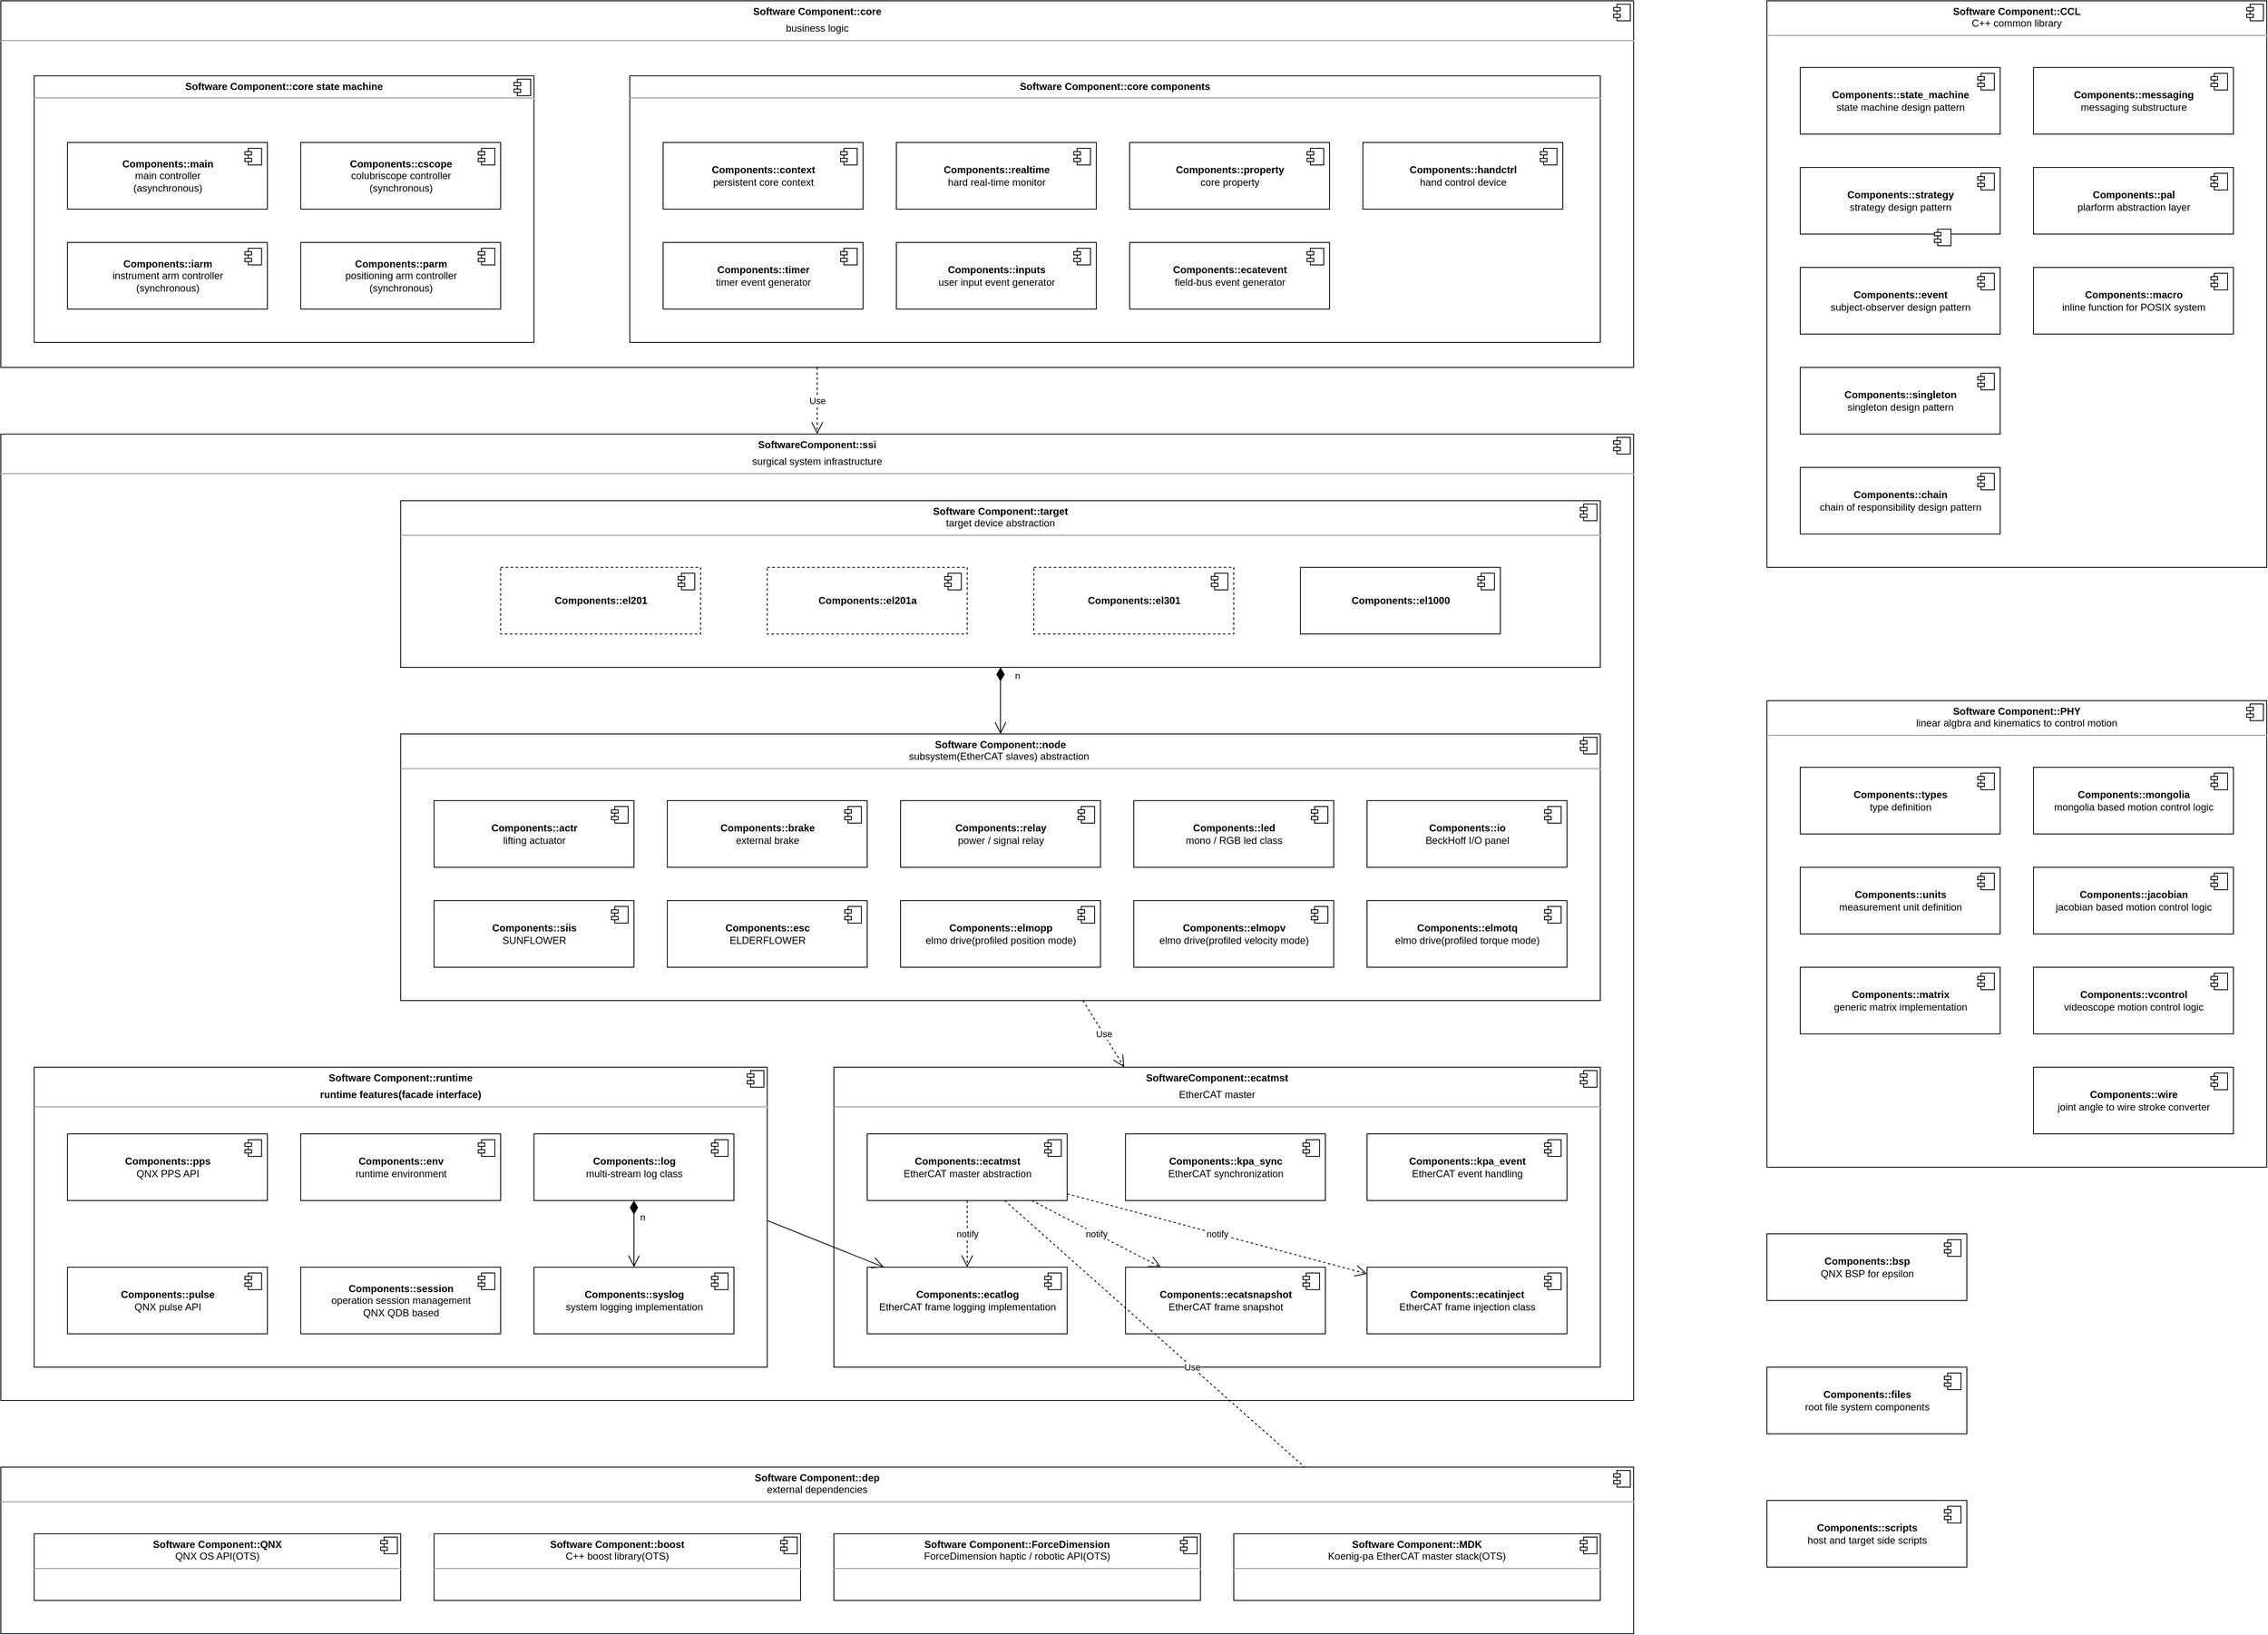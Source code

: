 <mxfile version="20.3.0" type="device"><diagram id="vCDEG5UEw0kwlBkf1GhX" name="epsilon"><mxGraphModel dx="5650" dy="1043" grid="1" gridSize="10" guides="1" tooltips="1" connect="1" arrows="1" fold="1" page="1" pageScale="1" pageWidth="850" pageHeight="1100" math="0" shadow="0"><root><mxCell id="0"/><mxCell id="1" parent="0"/><mxCell id="0L6e-j5R7GY2fkbHy6Ok-107" value="&lt;p style=&quot;margin:0px;margin-top:6px;text-align:center;&quot;&gt;&lt;b&gt;SoftwareComponent::ssi&lt;/b&gt;&lt;/p&gt;&lt;p style=&quot;margin:0px;margin-top:6px;text-align:center;&quot;&gt;surgical system infrastructure&lt;/p&gt;&lt;hr&gt;&lt;p style=&quot;margin:0px;margin-left:8px;&quot;&gt;&lt;br&gt;&lt;/p&gt;" style="align=left;overflow=fill;html=1;dropTarget=0;" vertex="1" parent="1"><mxGeometry x="40" y="1680" width="1960" height="1160" as="geometry"/></mxCell><mxCell id="0L6e-j5R7GY2fkbHy6Ok-108" value="" style="shape=component;jettyWidth=8;jettyHeight=4;" vertex="1" parent="0L6e-j5R7GY2fkbHy6Ok-107"><mxGeometry x="1" width="20" height="20" relative="1" as="geometry"><mxPoint x="-24" y="4" as="offset"/></mxGeometry></mxCell><mxCell id="0L6e-j5R7GY2fkbHy6Ok-58" value="" style="group" vertex="1" connectable="0" parent="1"><mxGeometry x="2160" y="2000" width="600" height="560" as="geometry"/></mxCell><mxCell id="0L6e-j5R7GY2fkbHy6Ok-56" value="&lt;p style=&quot;margin:0px;margin-top:6px;text-align:center;&quot;&gt;&lt;b&gt;Software Component::PHY&lt;/b&gt;&lt;br&gt;linear algbra and kinematics to control motion&lt;/p&gt;&lt;hr&gt;&lt;p style=&quot;margin:0px;margin-left:8px;&quot;&gt;&lt;br&gt;&lt;/p&gt;" style="align=left;overflow=fill;html=1;dropTarget=0;" vertex="1" parent="0L6e-j5R7GY2fkbHy6Ok-58"><mxGeometry width="600" height="560" as="geometry"/></mxCell><mxCell id="0L6e-j5R7GY2fkbHy6Ok-57" value="" style="shape=component;jettyWidth=8;jettyHeight=4;" vertex="1" parent="0L6e-j5R7GY2fkbHy6Ok-56"><mxGeometry x="1" width="20" height="20" relative="1" as="geometry"><mxPoint x="-24" y="4" as="offset"/></mxGeometry></mxCell><mxCell id="0L6e-j5R7GY2fkbHy6Ok-40" value="&lt;b&gt;Components::jacobian&lt;/b&gt;&lt;br&gt;jacobian based motion control logic" style="html=1;dropTarget=0;" vertex="1" parent="0L6e-j5R7GY2fkbHy6Ok-58"><mxGeometry x="320" y="200" width="240" height="80" as="geometry"/></mxCell><mxCell id="0L6e-j5R7GY2fkbHy6Ok-41" value="" style="shape=module;jettyWidth=8;jettyHeight=4;" vertex="1" parent="0L6e-j5R7GY2fkbHy6Ok-40"><mxGeometry x="1" width="20" height="20" relative="1" as="geometry"><mxPoint x="-27" y="7" as="offset"/></mxGeometry></mxCell><mxCell id="0L6e-j5R7GY2fkbHy6Ok-44" value="&lt;b&gt;Components::mongolia&lt;/b&gt;&lt;br&gt;mongolia based motion control logic" style="html=1;dropTarget=0;" vertex="1" parent="0L6e-j5R7GY2fkbHy6Ok-58"><mxGeometry x="320" y="80" width="240" height="80" as="geometry"/></mxCell><mxCell id="0L6e-j5R7GY2fkbHy6Ok-45" value="" style="shape=module;jettyWidth=8;jettyHeight=4;" vertex="1" parent="0L6e-j5R7GY2fkbHy6Ok-44"><mxGeometry x="1" width="20" height="20" relative="1" as="geometry"><mxPoint x="-27" y="7" as="offset"/></mxGeometry></mxCell><mxCell id="0L6e-j5R7GY2fkbHy6Ok-46" value="&lt;b&gt;Components::vcontrol&lt;/b&gt;&lt;br&gt;videoscope motion control logic" style="html=1;dropTarget=0;" vertex="1" parent="0L6e-j5R7GY2fkbHy6Ok-58"><mxGeometry x="320" y="320" width="240" height="80" as="geometry"/></mxCell><mxCell id="0L6e-j5R7GY2fkbHy6Ok-47" value="" style="shape=module;jettyWidth=8;jettyHeight=4;" vertex="1" parent="0L6e-j5R7GY2fkbHy6Ok-46"><mxGeometry x="1" width="20" height="20" relative="1" as="geometry"><mxPoint x="-27" y="7" as="offset"/></mxGeometry></mxCell><mxCell id="0L6e-j5R7GY2fkbHy6Ok-48" value="&lt;b&gt;Components::wire&lt;/b&gt;&lt;br&gt;joint angle to wire stroke converter" style="html=1;dropTarget=0;" vertex="1" parent="0L6e-j5R7GY2fkbHy6Ok-58"><mxGeometry x="320" y="440" width="240" height="80" as="geometry"/></mxCell><mxCell id="0L6e-j5R7GY2fkbHy6Ok-49" value="" style="shape=module;jettyWidth=8;jettyHeight=4;" vertex="1" parent="0L6e-j5R7GY2fkbHy6Ok-48"><mxGeometry x="1" width="20" height="20" relative="1" as="geometry"><mxPoint x="-27" y="7" as="offset"/></mxGeometry></mxCell><mxCell id="0L6e-j5R7GY2fkbHy6Ok-50" value="&lt;b&gt;Components::units&lt;/b&gt;&lt;br&gt;measurement unit definition" style="html=1;dropTarget=0;" vertex="1" parent="0L6e-j5R7GY2fkbHy6Ok-58"><mxGeometry x="40" y="200" width="240" height="80" as="geometry"/></mxCell><mxCell id="0L6e-j5R7GY2fkbHy6Ok-51" value="" style="shape=module;jettyWidth=8;jettyHeight=4;" vertex="1" parent="0L6e-j5R7GY2fkbHy6Ok-50"><mxGeometry x="1" width="20" height="20" relative="1" as="geometry"><mxPoint x="-27" y="7" as="offset"/></mxGeometry></mxCell><mxCell id="0L6e-j5R7GY2fkbHy6Ok-52" value="&lt;b&gt;Components::matrix&lt;/b&gt;&lt;br&gt;generic matrix implementation" style="html=1;dropTarget=0;" vertex="1" parent="0L6e-j5R7GY2fkbHy6Ok-58"><mxGeometry x="40" y="320" width="240" height="80" as="geometry"/></mxCell><mxCell id="0L6e-j5R7GY2fkbHy6Ok-53" value="" style="shape=module;jettyWidth=8;jettyHeight=4;" vertex="1" parent="0L6e-j5R7GY2fkbHy6Ok-52"><mxGeometry x="1" width="20" height="20" relative="1" as="geometry"><mxPoint x="-27" y="7" as="offset"/></mxGeometry></mxCell><mxCell id="0L6e-j5R7GY2fkbHy6Ok-54" value="&lt;b&gt;Components::types&lt;/b&gt;&lt;br&gt;type definition" style="html=1;dropTarget=0;" vertex="1" parent="0L6e-j5R7GY2fkbHy6Ok-58"><mxGeometry x="40" y="80" width="240" height="80" as="geometry"/></mxCell><mxCell id="0L6e-j5R7GY2fkbHy6Ok-55" value="" style="shape=module;jettyWidth=8;jettyHeight=4;" vertex="1" parent="0L6e-j5R7GY2fkbHy6Ok-54"><mxGeometry x="1" width="20" height="20" relative="1" as="geometry"><mxPoint x="-27" y="7" as="offset"/></mxGeometry></mxCell><mxCell id="0L6e-j5R7GY2fkbHy6Ok-77" value="" style="group" vertex="1" connectable="0" parent="1"><mxGeometry x="2160" y="1160" width="600" height="680" as="geometry"/></mxCell><mxCell id="0L6e-j5R7GY2fkbHy6Ok-61" value="&lt;p style=&quot;margin:0px;margin-top:6px;text-align:center;&quot;&gt;&lt;b&gt;Software Component::CCL&lt;/b&gt;&lt;br&gt;C++ common library&lt;/p&gt;&lt;hr&gt;&lt;p style=&quot;margin:0px;margin-left:8px;&quot;&gt;&lt;br&gt;&lt;/p&gt;" style="align=left;overflow=fill;html=1;dropTarget=0;" vertex="1" parent="0L6e-j5R7GY2fkbHy6Ok-77"><mxGeometry width="600" height="680" as="geometry"/></mxCell><mxCell id="0L6e-j5R7GY2fkbHy6Ok-62" value="" style="shape=component;jettyWidth=8;jettyHeight=4;" vertex="1" parent="0L6e-j5R7GY2fkbHy6Ok-61"><mxGeometry x="1" width="20" height="20" relative="1" as="geometry"><mxPoint x="-24" y="4" as="offset"/></mxGeometry></mxCell><mxCell id="0L6e-j5R7GY2fkbHy6Ok-59" value="&lt;b&gt;Components::state_machine&lt;/b&gt;&lt;br&gt;state machine design pattern" style="html=1;dropTarget=0;" vertex="1" parent="0L6e-j5R7GY2fkbHy6Ok-77"><mxGeometry x="40" y="80" width="240" height="80" as="geometry"/></mxCell><mxCell id="0L6e-j5R7GY2fkbHy6Ok-60" value="" style="shape=module;jettyWidth=8;jettyHeight=4;" vertex="1" parent="0L6e-j5R7GY2fkbHy6Ok-59"><mxGeometry x="1" width="20" height="20" relative="1" as="geometry"><mxPoint x="-27" y="7" as="offset"/></mxGeometry></mxCell><mxCell id="0L6e-j5R7GY2fkbHy6Ok-63" value="&lt;b&gt;Components::strategy&lt;/b&gt;&lt;br&gt;strategy design pattern" style="html=1;dropTarget=0;" vertex="1" parent="0L6e-j5R7GY2fkbHy6Ok-77"><mxGeometry x="40" y="200" width="240" height="80" as="geometry"/></mxCell><mxCell id="0L6e-j5R7GY2fkbHy6Ok-64" value="" style="shape=module;jettyWidth=8;jettyHeight=4;" vertex="1" parent="0L6e-j5R7GY2fkbHy6Ok-63"><mxGeometry x="1" width="20" height="20" relative="1" as="geometry"><mxPoint x="-27" y="7" as="offset"/></mxGeometry></mxCell><mxCell id="0L6e-j5R7GY2fkbHy6Ok-65" value="&lt;b&gt;Components::event&lt;/b&gt;&lt;br&gt;subject-observer design pattern" style="html=1;dropTarget=0;" vertex="1" parent="0L6e-j5R7GY2fkbHy6Ok-77"><mxGeometry x="40" y="320" width="240" height="80" as="geometry"/></mxCell><mxCell id="0L6e-j5R7GY2fkbHy6Ok-66" value="" style="shape=module;jettyWidth=8;jettyHeight=4;" vertex="1" parent="0L6e-j5R7GY2fkbHy6Ok-65"><mxGeometry x="1" width="20" height="20" relative="1" as="geometry"><mxPoint x="-27" y="7" as="offset"/></mxGeometry></mxCell><mxCell id="0L6e-j5R7GY2fkbHy6Ok-67" value="&lt;b&gt;Components::singleton&lt;/b&gt;&lt;br&gt;singleton design pattern" style="html=1;dropTarget=0;" vertex="1" parent="0L6e-j5R7GY2fkbHy6Ok-77"><mxGeometry x="40" y="440" width="240" height="80" as="geometry"/></mxCell><mxCell id="0L6e-j5R7GY2fkbHy6Ok-68" value="" style="shape=module;jettyWidth=8;jettyHeight=4;" vertex="1" parent="0L6e-j5R7GY2fkbHy6Ok-67"><mxGeometry x="1" width="20" height="20" relative="1" as="geometry"><mxPoint x="-27" y="7" as="offset"/></mxGeometry></mxCell><mxCell id="0L6e-j5R7GY2fkbHy6Ok-69" value="&lt;b&gt;Components::chain&lt;/b&gt;&lt;br&gt;chain of responsibility design pattern" style="html=1;dropTarget=0;" vertex="1" parent="0L6e-j5R7GY2fkbHy6Ok-77"><mxGeometry x="40" y="560" width="240" height="80" as="geometry"/></mxCell><mxCell id="0L6e-j5R7GY2fkbHy6Ok-70" value="" style="shape=module;jettyWidth=8;jettyHeight=4;" vertex="1" parent="0L6e-j5R7GY2fkbHy6Ok-69"><mxGeometry x="1" width="20" height="20" relative="1" as="geometry"><mxPoint x="-27" y="7" as="offset"/></mxGeometry></mxCell><mxCell id="0L6e-j5R7GY2fkbHy6Ok-71" value="&lt;b&gt;Components::messaging&lt;/b&gt;&lt;br&gt;messaging substructure" style="html=1;dropTarget=0;" vertex="1" parent="0L6e-j5R7GY2fkbHy6Ok-77"><mxGeometry x="320" y="80" width="240" height="80" as="geometry"/></mxCell><mxCell id="0L6e-j5R7GY2fkbHy6Ok-72" value="" style="shape=module;jettyWidth=8;jettyHeight=4;" vertex="1" parent="0L6e-j5R7GY2fkbHy6Ok-71"><mxGeometry x="1" width="20" height="20" relative="1" as="geometry"><mxPoint x="-27" y="7" as="offset"/></mxGeometry></mxCell><mxCell id="0L6e-j5R7GY2fkbHy6Ok-73" value="&lt;b&gt;Components::pal&lt;/b&gt;&lt;br&gt;plarform abstraction layer" style="html=1;dropTarget=0;" vertex="1" parent="0L6e-j5R7GY2fkbHy6Ok-77"><mxGeometry x="320" y="200" width="240" height="80" as="geometry"/></mxCell><mxCell id="0L6e-j5R7GY2fkbHy6Ok-74" value="" style="shape=module;jettyWidth=8;jettyHeight=4;" vertex="1" parent="0L6e-j5R7GY2fkbHy6Ok-73"><mxGeometry x="1" width="20" height="20" relative="1" as="geometry"><mxPoint x="-27" y="7" as="offset"/></mxGeometry></mxCell><mxCell id="0L6e-j5R7GY2fkbHy6Ok-75" value="&lt;b&gt;Components::macro&lt;/b&gt;&lt;br&gt;inline function for POSIX system" style="html=1;dropTarget=0;" vertex="1" parent="0L6e-j5R7GY2fkbHy6Ok-77"><mxGeometry x="320" y="320" width="240" height="80" as="geometry"/></mxCell><mxCell id="0L6e-j5R7GY2fkbHy6Ok-76" value="" style="shape=module;jettyWidth=8;jettyHeight=4;" vertex="1" parent="0L6e-j5R7GY2fkbHy6Ok-75"><mxGeometry x="1" width="20" height="20" relative="1" as="geometry"><mxPoint x="-27" y="7" as="offset"/></mxGeometry></mxCell><mxCell id="0L6e-j5R7GY2fkbHy6Ok-150" value="" style="group" vertex="1" connectable="0" parent="1"><mxGeometry x="520" y="2040" width="1440" height="320" as="geometry"/></mxCell><mxCell id="0L6e-j5R7GY2fkbHy6Ok-127" value="&lt;p style=&quot;margin:0px;margin-top:6px;text-align:center;&quot;&gt;&lt;b&gt;Software Component::node&lt;/b&gt;&lt;br&gt;subsystem(EtherCAT slaves) abstraction&lt;b&gt;&amp;nbsp;&lt;/b&gt;&lt;/p&gt;&lt;hr&gt;&lt;p style=&quot;margin:0px;margin-left:8px;&quot;&gt;&lt;br&gt;&lt;/p&gt;" style="align=left;overflow=fill;html=1;dropTarget=0;" vertex="1" parent="0L6e-j5R7GY2fkbHy6Ok-150"><mxGeometry width="1440" height="320" as="geometry"/></mxCell><mxCell id="0L6e-j5R7GY2fkbHy6Ok-128" value="" style="shape=component;jettyWidth=8;jettyHeight=4;" vertex="1" parent="0L6e-j5R7GY2fkbHy6Ok-127"><mxGeometry x="1" width="20" height="20" relative="1" as="geometry"><mxPoint x="-24" y="4" as="offset"/></mxGeometry></mxCell><mxCell id="0L6e-j5R7GY2fkbHy6Ok-130" value="&lt;b&gt;Components::actr&lt;/b&gt;&lt;br&gt;lifting actuator" style="html=1;dropTarget=0;" vertex="1" parent="0L6e-j5R7GY2fkbHy6Ok-150"><mxGeometry x="40" y="80" width="240" height="80" as="geometry"/></mxCell><mxCell id="0L6e-j5R7GY2fkbHy6Ok-131" value="" style="shape=module;jettyWidth=8;jettyHeight=4;" vertex="1" parent="0L6e-j5R7GY2fkbHy6Ok-130"><mxGeometry x="1" width="20" height="20" relative="1" as="geometry"><mxPoint x="-27" y="7" as="offset"/></mxGeometry></mxCell><mxCell id="0L6e-j5R7GY2fkbHy6Ok-132" value="&lt;b&gt;Components::brake&lt;/b&gt;&lt;br&gt;external brake" style="html=1;dropTarget=0;" vertex="1" parent="0L6e-j5R7GY2fkbHy6Ok-150"><mxGeometry x="320" y="80" width="240" height="80" as="geometry"/></mxCell><mxCell id="0L6e-j5R7GY2fkbHy6Ok-133" value="" style="shape=module;jettyWidth=8;jettyHeight=4;" vertex="1" parent="0L6e-j5R7GY2fkbHy6Ok-132"><mxGeometry x="1" width="20" height="20" relative="1" as="geometry"><mxPoint x="-27" y="7" as="offset"/></mxGeometry></mxCell><mxCell id="0L6e-j5R7GY2fkbHy6Ok-134" value="&lt;b&gt;Components::elmopp&lt;/b&gt;&lt;br&gt;elmo drive(profiled position mode)" style="html=1;dropTarget=0;" vertex="1" parent="0L6e-j5R7GY2fkbHy6Ok-150"><mxGeometry x="600" y="200" width="240" height="80" as="geometry"/></mxCell><mxCell id="0L6e-j5R7GY2fkbHy6Ok-135" value="" style="shape=module;jettyWidth=8;jettyHeight=4;" vertex="1" parent="0L6e-j5R7GY2fkbHy6Ok-134"><mxGeometry x="1" width="20" height="20" relative="1" as="geometry"><mxPoint x="-27" y="7" as="offset"/></mxGeometry></mxCell><mxCell id="0L6e-j5R7GY2fkbHy6Ok-136" value="&lt;b&gt;Components::elmopv&lt;/b&gt;&lt;br&gt;elmo drive(profiled velocity mode)" style="html=1;dropTarget=0;" vertex="1" parent="0L6e-j5R7GY2fkbHy6Ok-150"><mxGeometry x="880" y="200" width="240" height="80" as="geometry"/></mxCell><mxCell id="0L6e-j5R7GY2fkbHy6Ok-137" value="" style="shape=module;jettyWidth=8;jettyHeight=4;" vertex="1" parent="0L6e-j5R7GY2fkbHy6Ok-136"><mxGeometry x="1" width="20" height="20" relative="1" as="geometry"><mxPoint x="-27" y="7" as="offset"/></mxGeometry></mxCell><mxCell id="0L6e-j5R7GY2fkbHy6Ok-138" value="&lt;b&gt;Components::elmotq&lt;/b&gt;&lt;br&gt;elmo drive(profiled torque mode)" style="html=1;dropTarget=0;" vertex="1" parent="0L6e-j5R7GY2fkbHy6Ok-150"><mxGeometry x="1160" y="200" width="240" height="80" as="geometry"/></mxCell><mxCell id="0L6e-j5R7GY2fkbHy6Ok-139" value="" style="shape=module;jettyWidth=8;jettyHeight=4;" vertex="1" parent="0L6e-j5R7GY2fkbHy6Ok-138"><mxGeometry x="1" width="20" height="20" relative="1" as="geometry"><mxPoint x="-27" y="7" as="offset"/></mxGeometry></mxCell><mxCell id="0L6e-j5R7GY2fkbHy6Ok-140" value="&lt;b&gt;Components::esc&lt;/b&gt;&lt;br&gt;ELDERFLOWER" style="html=1;dropTarget=0;" vertex="1" parent="0L6e-j5R7GY2fkbHy6Ok-150"><mxGeometry x="320" y="200" width="240" height="80" as="geometry"/></mxCell><mxCell id="0L6e-j5R7GY2fkbHy6Ok-141" value="" style="shape=module;jettyWidth=8;jettyHeight=4;" vertex="1" parent="0L6e-j5R7GY2fkbHy6Ok-140"><mxGeometry x="1" width="20" height="20" relative="1" as="geometry"><mxPoint x="-27" y="7" as="offset"/></mxGeometry></mxCell><mxCell id="0L6e-j5R7GY2fkbHy6Ok-142" value="&lt;b&gt;Components::siis&lt;/b&gt;&lt;br&gt;SUNFLOWER" style="html=1;dropTarget=0;" vertex="1" parent="0L6e-j5R7GY2fkbHy6Ok-150"><mxGeometry x="40" y="200" width="240" height="80" as="geometry"/></mxCell><mxCell id="0L6e-j5R7GY2fkbHy6Ok-143" value="" style="shape=module;jettyWidth=8;jettyHeight=4;" vertex="1" parent="0L6e-j5R7GY2fkbHy6Ok-142"><mxGeometry x="1" width="20" height="20" relative="1" as="geometry"><mxPoint x="-27" y="7" as="offset"/></mxGeometry></mxCell><mxCell id="0L6e-j5R7GY2fkbHy6Ok-144" value="&lt;b&gt;Components::io&lt;/b&gt;&lt;br&gt;BeckHoff I/O panel" style="html=1;dropTarget=0;" vertex="1" parent="0L6e-j5R7GY2fkbHy6Ok-150"><mxGeometry x="1160" y="80" width="240" height="80" as="geometry"/></mxCell><mxCell id="0L6e-j5R7GY2fkbHy6Ok-145" value="" style="shape=module;jettyWidth=8;jettyHeight=4;" vertex="1" parent="0L6e-j5R7GY2fkbHy6Ok-144"><mxGeometry x="1" width="20" height="20" relative="1" as="geometry"><mxPoint x="-27" y="7" as="offset"/></mxGeometry></mxCell><mxCell id="0L6e-j5R7GY2fkbHy6Ok-146" value="&lt;b&gt;Components::relay&lt;/b&gt;&lt;br&gt;power / signal relay" style="html=1;dropTarget=0;" vertex="1" parent="0L6e-j5R7GY2fkbHy6Ok-150"><mxGeometry x="600" y="80" width="240" height="80" as="geometry"/></mxCell><mxCell id="0L6e-j5R7GY2fkbHy6Ok-147" value="" style="shape=module;jettyWidth=8;jettyHeight=4;" vertex="1" parent="0L6e-j5R7GY2fkbHy6Ok-146"><mxGeometry x="1" width="20" height="20" relative="1" as="geometry"><mxPoint x="-27" y="7" as="offset"/></mxGeometry></mxCell><mxCell id="0L6e-j5R7GY2fkbHy6Ok-148" value="&lt;b&gt;Components::led&lt;/b&gt;&lt;br&gt;mono / RGB led class" style="html=1;dropTarget=0;" vertex="1" parent="0L6e-j5R7GY2fkbHy6Ok-150"><mxGeometry x="880" y="80" width="240" height="80" as="geometry"/></mxCell><mxCell id="0L6e-j5R7GY2fkbHy6Ok-149" value="" style="shape=module;jettyWidth=8;jettyHeight=4;" vertex="1" parent="0L6e-j5R7GY2fkbHy6Ok-148"><mxGeometry x="1" width="20" height="20" relative="1" as="geometry"><mxPoint x="-27" y="7" as="offset"/></mxGeometry></mxCell><mxCell id="0L6e-j5R7GY2fkbHy6Ok-183" value="" style="group" vertex="1" connectable="0" parent="1"><mxGeometry x="1040" y="2440" width="920" height="360" as="geometry"/></mxCell><mxCell id="0L6e-j5R7GY2fkbHy6Ok-164" value="&lt;p style=&quot;margin:0px;margin-top:6px;text-align:center;&quot;&gt;&lt;b&gt;SoftwareComponent::ecatmst&lt;/b&gt;&lt;/p&gt;&lt;p style=&quot;margin:0px;margin-top:6px;text-align:center;&quot;&gt;EtherCAT master&lt;/p&gt;&lt;hr&gt;&lt;p style=&quot;margin:0px;margin-left:8px;&quot;&gt;&lt;br&gt;&lt;/p&gt;" style="align=left;overflow=fill;html=1;dropTarget=0;" vertex="1" parent="0L6e-j5R7GY2fkbHy6Ok-183"><mxGeometry width="920" height="360" as="geometry"/></mxCell><mxCell id="0L6e-j5R7GY2fkbHy6Ok-165" value="" style="shape=component;jettyWidth=8;jettyHeight=4;" vertex="1" parent="0L6e-j5R7GY2fkbHy6Ok-164"><mxGeometry x="1" width="20" height="20" relative="1" as="geometry"><mxPoint x="-24" y="4" as="offset"/></mxGeometry></mxCell><mxCell id="0L6e-j5R7GY2fkbHy6Ok-166" value="&lt;b&gt;Components::ecatmst&lt;/b&gt;&lt;br&gt;EtherCAT master abstraction" style="html=1;dropTarget=0;" vertex="1" parent="0L6e-j5R7GY2fkbHy6Ok-183"><mxGeometry x="40" y="80" width="240" height="80" as="geometry"/></mxCell><mxCell id="0L6e-j5R7GY2fkbHy6Ok-167" value="" style="shape=module;jettyWidth=8;jettyHeight=4;" vertex="1" parent="0L6e-j5R7GY2fkbHy6Ok-166"><mxGeometry x="1" width="20" height="20" relative="1" as="geometry"><mxPoint x="-27" y="7" as="offset"/></mxGeometry></mxCell><mxCell id="0L6e-j5R7GY2fkbHy6Ok-168" value="&lt;b&gt;Components::ecatlog&lt;/b&gt;&lt;br&gt;EtherCAT frame logging implementation" style="html=1;dropTarget=0;" vertex="1" parent="0L6e-j5R7GY2fkbHy6Ok-183"><mxGeometry x="40" y="240" width="240" height="80" as="geometry"/></mxCell><mxCell id="0L6e-j5R7GY2fkbHy6Ok-169" value="" style="shape=module;jettyWidth=8;jettyHeight=4;" vertex="1" parent="0L6e-j5R7GY2fkbHy6Ok-168"><mxGeometry x="1" width="20" height="20" relative="1" as="geometry"><mxPoint x="-27" y="7" as="offset"/></mxGeometry></mxCell><mxCell id="0L6e-j5R7GY2fkbHy6Ok-170" value="&lt;b&gt;Components::ecatinject&lt;/b&gt;&lt;br&gt;EtherCAT frame injection class" style="html=1;dropTarget=0;" vertex="1" parent="0L6e-j5R7GY2fkbHy6Ok-183"><mxGeometry x="640" y="240" width="240" height="80" as="geometry"/></mxCell><mxCell id="0L6e-j5R7GY2fkbHy6Ok-171" value="" style="shape=module;jettyWidth=8;jettyHeight=4;" vertex="1" parent="0L6e-j5R7GY2fkbHy6Ok-170"><mxGeometry x="1" width="20" height="20" relative="1" as="geometry"><mxPoint x="-27" y="7" as="offset"/></mxGeometry></mxCell><mxCell id="0L6e-j5R7GY2fkbHy6Ok-174" value="&lt;b&gt;Components::ecatsnapshot&lt;/b&gt;&lt;br&gt;EtherCAT frame snapshot" style="html=1;dropTarget=0;" vertex="1" parent="0L6e-j5R7GY2fkbHy6Ok-183"><mxGeometry x="350" y="240" width="240" height="80" as="geometry"/></mxCell><mxCell id="0L6e-j5R7GY2fkbHy6Ok-175" value="" style="shape=module;jettyWidth=8;jettyHeight=4;" vertex="1" parent="0L6e-j5R7GY2fkbHy6Ok-174"><mxGeometry x="1" width="20" height="20" relative="1" as="geometry"><mxPoint x="-27" y="7" as="offset"/></mxGeometry></mxCell><mxCell id="0L6e-j5R7GY2fkbHy6Ok-176" value="&lt;b&gt;Components::kpa_sync&lt;/b&gt;&lt;br&gt;EtherCAT synchronization" style="html=1;dropTarget=0;" vertex="1" parent="0L6e-j5R7GY2fkbHy6Ok-183"><mxGeometry x="350" y="80" width="240" height="80" as="geometry"/></mxCell><mxCell id="0L6e-j5R7GY2fkbHy6Ok-177" value="" style="shape=module;jettyWidth=8;jettyHeight=4;" vertex="1" parent="0L6e-j5R7GY2fkbHy6Ok-176"><mxGeometry x="1" width="20" height="20" relative="1" as="geometry"><mxPoint x="-27" y="7" as="offset"/></mxGeometry></mxCell><mxCell id="0L6e-j5R7GY2fkbHy6Ok-178" value="&lt;b&gt;Components::kpa_event&lt;/b&gt;&lt;br&gt;EtherCAT event handling" style="html=1;dropTarget=0;" vertex="1" parent="0L6e-j5R7GY2fkbHy6Ok-183"><mxGeometry x="640" y="80" width="240" height="80" as="geometry"/></mxCell><mxCell id="0L6e-j5R7GY2fkbHy6Ok-179" value="" style="shape=module;jettyWidth=8;jettyHeight=4;" vertex="1" parent="0L6e-j5R7GY2fkbHy6Ok-178"><mxGeometry x="1" width="20" height="20" relative="1" as="geometry"><mxPoint x="-27" y="7" as="offset"/></mxGeometry></mxCell><mxCell id="0L6e-j5R7GY2fkbHy6Ok-180" value="notify" style="endArrow=open;endSize=12;dashed=1;html=1;rounded=0;" edge="1" parent="0L6e-j5R7GY2fkbHy6Ok-183" source="0L6e-j5R7GY2fkbHy6Ok-166" target="0L6e-j5R7GY2fkbHy6Ok-174"><mxGeometry width="160" relative="1" as="geometry"><mxPoint x="50" y="630" as="sourcePoint"/><mxPoint x="210" y="630" as="targetPoint"/></mxGeometry></mxCell><mxCell id="0L6e-j5R7GY2fkbHy6Ok-181" value="notify" style="endArrow=open;endSize=12;dashed=1;html=1;rounded=0;" edge="1" parent="0L6e-j5R7GY2fkbHy6Ok-183" source="0L6e-j5R7GY2fkbHy6Ok-166" target="0L6e-j5R7GY2fkbHy6Ok-168"><mxGeometry width="160" relative="1" as="geometry"><mxPoint x="60.0" y="640" as="sourcePoint"/><mxPoint x="220" y="640" as="targetPoint"/></mxGeometry></mxCell><mxCell id="0L6e-j5R7GY2fkbHy6Ok-182" value="notify" style="endArrow=open;endSize=12;dashed=1;html=1;rounded=0;" edge="1" parent="0L6e-j5R7GY2fkbHy6Ok-183" source="0L6e-j5R7GY2fkbHy6Ok-166" target="0L6e-j5R7GY2fkbHy6Ok-170"><mxGeometry width="160" relative="1" as="geometry"><mxPoint x="60.0" y="640" as="sourcePoint"/><mxPoint x="220" y="640" as="targetPoint"/></mxGeometry></mxCell><mxCell id="0L6e-j5R7GY2fkbHy6Ok-184" value="n" style="endArrow=open;html=1;endSize=12;startArrow=diamondThin;startSize=14;startFill=1;rounded=0;" edge="1" parent="1" source="0L6e-j5R7GY2fkbHy6Ok-115" target="0L6e-j5R7GY2fkbHy6Ok-168"><mxGeometry x="-0.781" y="15" relative="1" as="geometry"><mxPoint x="790" y="2710" as="sourcePoint"/><mxPoint x="950" y="2710" as="targetPoint"/><mxPoint as="offset"/></mxGeometry></mxCell><mxCell id="0L6e-j5R7GY2fkbHy6Ok-187" value="" style="group" vertex="1" connectable="0" parent="1"><mxGeometry x="520" y="1760" width="1440" height="200" as="geometry"/></mxCell><mxCell id="0L6e-j5R7GY2fkbHy6Ok-151" value="&lt;p style=&quot;margin:0px;margin-top:6px;text-align:center;&quot;&gt;&lt;b&gt;Software Component::target&lt;/b&gt;&lt;br&gt;target device abstraction&lt;/p&gt;&lt;hr&gt;&lt;p style=&quot;margin:0px;margin-left:8px;&quot;&gt;&lt;br&gt;&lt;/p&gt;" style="align=left;overflow=fill;html=1;dropTarget=0;" vertex="1" parent="0L6e-j5R7GY2fkbHy6Ok-187"><mxGeometry width="1440" height="200" as="geometry"/></mxCell><mxCell id="0L6e-j5R7GY2fkbHy6Ok-152" value="" style="shape=component;jettyWidth=8;jettyHeight=4;" vertex="1" parent="0L6e-j5R7GY2fkbHy6Ok-151"><mxGeometry x="1" width="20" height="20" relative="1" as="geometry"><mxPoint x="-24" y="4" as="offset"/></mxGeometry></mxCell><mxCell id="0L6e-j5R7GY2fkbHy6Ok-153" value="&lt;b&gt;Components::el201&lt;/b&gt;" style="html=1;dropTarget=0;dashed=1" vertex="1" parent="0L6e-j5R7GY2fkbHy6Ok-187"><mxGeometry x="120" y="80" width="240" height="80" as="geometry"/></mxCell><mxCell id="0L6e-j5R7GY2fkbHy6Ok-154" value="" style="shape=module;jettyWidth=8;jettyHeight=4;" vertex="1" parent="0L6e-j5R7GY2fkbHy6Ok-153"><mxGeometry x="1" width="20" height="20" relative="1" as="geometry"><mxPoint x="-27" y="7" as="offset"/></mxGeometry></mxCell><mxCell id="0L6e-j5R7GY2fkbHy6Ok-155" value="&lt;b&gt;Components::el201a&lt;/b&gt;" style="html=1;dropTarget=0;dashed=1" vertex="1" parent="0L6e-j5R7GY2fkbHy6Ok-187"><mxGeometry x="440" y="80" width="240" height="80" as="geometry"/></mxCell><mxCell id="0L6e-j5R7GY2fkbHy6Ok-156" value="" style="shape=module;jettyWidth=8;jettyHeight=4;" vertex="1" parent="0L6e-j5R7GY2fkbHy6Ok-155"><mxGeometry x="1" width="20" height="20" relative="1" as="geometry"><mxPoint x="-27" y="7" as="offset"/></mxGeometry></mxCell><mxCell id="0L6e-j5R7GY2fkbHy6Ok-157" value="&lt;b&gt;Components::el301&lt;/b&gt;" style="html=1;dropTarget=0;dashed=1" vertex="1" parent="0L6e-j5R7GY2fkbHy6Ok-187"><mxGeometry x="760" y="80" width="240" height="80" as="geometry"/></mxCell><mxCell id="0L6e-j5R7GY2fkbHy6Ok-158" value="" style="shape=module;jettyWidth=8;jettyHeight=4;" vertex="1" parent="0L6e-j5R7GY2fkbHy6Ok-157"><mxGeometry x="1" width="20" height="20" relative="1" as="geometry"><mxPoint x="-27" y="7" as="offset"/></mxGeometry></mxCell><mxCell id="0L6e-j5R7GY2fkbHy6Ok-159" value="&lt;b&gt;Components::el1000&lt;/b&gt;" style="html=1;dropTarget=0;" vertex="1" parent="0L6e-j5R7GY2fkbHy6Ok-187"><mxGeometry x="1080" y="80" width="240" height="80" as="geometry"/></mxCell><mxCell id="0L6e-j5R7GY2fkbHy6Ok-160" value="" style="shape=module;jettyWidth=8;jettyHeight=4;" vertex="1" parent="0L6e-j5R7GY2fkbHy6Ok-159"><mxGeometry x="1" width="20" height="20" relative="1" as="geometry"><mxPoint x="-27" y="7" as="offset"/></mxGeometry></mxCell><mxCell id="0L6e-j5R7GY2fkbHy6Ok-188" value="n" style="endArrow=open;html=1;endSize=12;startArrow=diamondThin;startSize=14;startFill=1;rounded=0;" edge="1" parent="1" source="0L6e-j5R7GY2fkbHy6Ok-151" target="0L6e-j5R7GY2fkbHy6Ok-127"><mxGeometry x="-0.75" y="20" relative="1" as="geometry"><mxPoint x="2349.048" y="1890" as="sourcePoint"/><mxPoint x="2670.952" y="2020" as="targetPoint"/><mxPoint as="offset"/></mxGeometry></mxCell><mxCell id="0L6e-j5R7GY2fkbHy6Ok-195" value="Use" style="endArrow=open;endSize=12;dashed=1;html=1;rounded=0;" edge="1" parent="1" source="0L6e-j5R7GY2fkbHy6Ok-127" target="0L6e-j5R7GY2fkbHy6Ok-164"><mxGeometry width="160" relative="1" as="geometry"><mxPoint x="280" y="2340" as="sourcePoint"/><mxPoint x="440" y="2340" as="targetPoint"/></mxGeometry></mxCell><mxCell id="0L6e-j5R7GY2fkbHy6Ok-196" value="" style="group" vertex="1" connectable="0" parent="1"><mxGeometry x="80" y="2440" width="880" height="360" as="geometry"/></mxCell><mxCell id="0L6e-j5R7GY2fkbHy6Ok-189" value="&lt;p style=&quot;margin:0px;margin-top:6px;text-align:center;&quot;&gt;&lt;b&gt;Software Component::runtime&lt;br&gt;&lt;/b&gt;&lt;/p&gt;&lt;p style=&quot;margin:0px;margin-top:6px;text-align:center;&quot;&gt;&lt;b&gt;runtime features(facade interface)&lt;/b&gt;&lt;/p&gt;&lt;hr&gt;&lt;p style=&quot;margin:0px;margin-left:8px;&quot;&gt;&lt;br&gt;&lt;/p&gt;" style="align=left;overflow=fill;html=1;dropTarget=0;" vertex="1" parent="0L6e-j5R7GY2fkbHy6Ok-196"><mxGeometry width="880" height="360" as="geometry"/></mxCell><mxCell id="0L6e-j5R7GY2fkbHy6Ok-190" value="" style="shape=component;jettyWidth=8;jettyHeight=4;" vertex="1" parent="0L6e-j5R7GY2fkbHy6Ok-189"><mxGeometry x="1" width="20" height="20" relative="1" as="geometry"><mxPoint x="-24" y="4" as="offset"/></mxGeometry></mxCell><mxCell id="0L6e-j5R7GY2fkbHy6Ok-113" value="&lt;b&gt;Components::session&lt;/b&gt;&lt;br&gt;operation session management&lt;br&gt;QNX QDB based" style="html=1;dropTarget=0;" vertex="1" parent="0L6e-j5R7GY2fkbHy6Ok-196"><mxGeometry x="320" y="240" width="240" height="80" as="geometry"/></mxCell><mxCell id="0L6e-j5R7GY2fkbHy6Ok-114" value="" style="shape=module;jettyWidth=8;jettyHeight=4;" vertex="1" parent="0L6e-j5R7GY2fkbHy6Ok-113"><mxGeometry x="1" width="20" height="20" relative="1" as="geometry"><mxPoint x="-27" y="7" as="offset"/></mxGeometry></mxCell><mxCell id="0L6e-j5R7GY2fkbHy6Ok-115" value="&lt;b&gt;Components::log&lt;/b&gt;&lt;br&gt;multi-stream log class" style="html=1;dropTarget=0;" vertex="1" parent="0L6e-j5R7GY2fkbHy6Ok-196"><mxGeometry x="600" y="80" width="240" height="80" as="geometry"/></mxCell><mxCell id="0L6e-j5R7GY2fkbHy6Ok-116" value="" style="shape=module;jettyWidth=8;jettyHeight=4;" vertex="1" parent="0L6e-j5R7GY2fkbHy6Ok-115"><mxGeometry x="1" width="20" height="20" relative="1" as="geometry"><mxPoint x="-27" y="7" as="offset"/></mxGeometry></mxCell><mxCell id="0L6e-j5R7GY2fkbHy6Ok-117" value="&lt;b&gt;Components::syslog&lt;/b&gt;&lt;br&gt;system logging implementation" style="html=1;dropTarget=0;" vertex="1" parent="0L6e-j5R7GY2fkbHy6Ok-196"><mxGeometry x="600" y="240" width="240" height="80" as="geometry"/></mxCell><mxCell id="0L6e-j5R7GY2fkbHy6Ok-118" value="" style="shape=module;jettyWidth=8;jettyHeight=4;" vertex="1" parent="0L6e-j5R7GY2fkbHy6Ok-117"><mxGeometry x="1" width="20" height="20" relative="1" as="geometry"><mxPoint x="-27" y="7" as="offset"/></mxGeometry></mxCell><mxCell id="0L6e-j5R7GY2fkbHy6Ok-125" value="&lt;b&gt;Components::env&lt;/b&gt;&lt;br&gt;runtime environment" style="html=1;dropTarget=0;" vertex="1" parent="0L6e-j5R7GY2fkbHy6Ok-196"><mxGeometry x="320" y="80" width="240" height="80" as="geometry"/></mxCell><mxCell id="0L6e-j5R7GY2fkbHy6Ok-126" value="" style="shape=module;jettyWidth=8;jettyHeight=4;" vertex="1" parent="0L6e-j5R7GY2fkbHy6Ok-125"><mxGeometry x="1" width="20" height="20" relative="1" as="geometry"><mxPoint x="-27" y="7" as="offset"/></mxGeometry></mxCell><mxCell id="0L6e-j5R7GY2fkbHy6Ok-186" value="n" style="endArrow=open;html=1;endSize=12;startArrow=diamondThin;startSize=14;startFill=1;rounded=0;" edge="1" parent="0L6e-j5R7GY2fkbHy6Ok-196" source="0L6e-j5R7GY2fkbHy6Ok-115" target="0L6e-j5R7GY2fkbHy6Ok-117"><mxGeometry x="-0.5" y="10" relative="1" as="geometry"><mxPoint x="599.048" y="120" as="sourcePoint"/><mxPoint x="920.952" y="250" as="targetPoint"/><mxPoint as="offset"/></mxGeometry></mxCell><mxCell id="0L6e-j5R7GY2fkbHy6Ok-191" value="&lt;b&gt;Components::pps&lt;/b&gt;&lt;br&gt;QNX PPS API" style="html=1;dropTarget=0;" vertex="1" parent="0L6e-j5R7GY2fkbHy6Ok-196"><mxGeometry x="40" y="80" width="240" height="80" as="geometry"/></mxCell><mxCell id="0L6e-j5R7GY2fkbHy6Ok-192" value="" style="shape=module;jettyWidth=8;jettyHeight=4;" vertex="1" parent="0L6e-j5R7GY2fkbHy6Ok-191"><mxGeometry x="1" width="20" height="20" relative="1" as="geometry"><mxPoint x="-27" y="7" as="offset"/></mxGeometry></mxCell><mxCell id="0L6e-j5R7GY2fkbHy6Ok-193" value="&lt;b&gt;Components::pulse&lt;/b&gt;&lt;br&gt;QNX pulse API" style="html=1;dropTarget=0;" vertex="1" parent="0L6e-j5R7GY2fkbHy6Ok-196"><mxGeometry x="40" y="240" width="240" height="80" as="geometry"/></mxCell><mxCell id="0L6e-j5R7GY2fkbHy6Ok-194" value="" style="shape=module;jettyWidth=8;jettyHeight=4;" vertex="1" parent="0L6e-j5R7GY2fkbHy6Ok-193"><mxGeometry x="1" width="20" height="20" relative="1" as="geometry"><mxPoint x="-27" y="7" as="offset"/></mxGeometry></mxCell><mxCell id="0L6e-j5R7GY2fkbHy6Ok-203" value="Use" style="endArrow=open;endSize=12;dashed=1;html=1;rounded=0;" edge="1" parent="1" source="0L6e-j5R7GY2fkbHy6Ok-166" target="0L6e-j5R7GY2fkbHy6Ok-244"><mxGeometry width="160" relative="1" as="geometry"><mxPoint x="1380" y="3040" as="sourcePoint"/><mxPoint x="1540" y="3040" as="targetPoint"/></mxGeometry></mxCell><mxCell id="0L6e-j5R7GY2fkbHy6Ok-237" value="Use" style="endArrow=open;endSize=12;dashed=1;html=1;rounded=0;" edge="1" parent="1" source="0L6e-j5R7GY2fkbHy6Ok-204" target="0L6e-j5R7GY2fkbHy6Ok-107"><mxGeometry width="160" relative="1" as="geometry"><mxPoint x="540" y="1600" as="sourcePoint"/><mxPoint x="470" y="1630" as="targetPoint"/></mxGeometry></mxCell><mxCell id="0L6e-j5R7GY2fkbHy6Ok-248" value="" style="group" vertex="1" connectable="0" parent="1"><mxGeometry x="40" y="2920" width="1960" height="200" as="geometry"/></mxCell><mxCell id="0L6e-j5R7GY2fkbHy6Ok-238" value="&lt;p style=&quot;margin:0px;margin-top:6px;text-align:center;&quot;&gt;&lt;b&gt;Software Component::dep&lt;/b&gt;&lt;br&gt;external dependencies&lt;/p&gt;&lt;hr&gt;&lt;p style=&quot;margin:0px;margin-left:8px;&quot;&gt;&lt;br&gt;&lt;/p&gt;" style="align=left;overflow=fill;html=1;dropTarget=0;" vertex="1" parent="0L6e-j5R7GY2fkbHy6Ok-248"><mxGeometry width="1960" height="200" as="geometry"/></mxCell><mxCell id="0L6e-j5R7GY2fkbHy6Ok-239" value="" style="shape=component;jettyWidth=8;jettyHeight=4;" vertex="1" parent="0L6e-j5R7GY2fkbHy6Ok-238"><mxGeometry x="1" width="20" height="20" relative="1" as="geometry"><mxPoint x="-24" y="4" as="offset"/></mxGeometry></mxCell><mxCell id="0L6e-j5R7GY2fkbHy6Ok-240" value="&lt;p style=&quot;margin:0px;margin-top:6px;text-align:center;&quot;&gt;&lt;b&gt;Software Component::boost&lt;/b&gt;&lt;br&gt;C++ boost library(OTS)&lt;/p&gt;&lt;hr&gt;&lt;p style=&quot;margin:0px;margin-left:8px;&quot;&gt;&lt;br&gt;&lt;/p&gt;" style="align=left;overflow=fill;html=1;dropTarget=0;" vertex="1" parent="0L6e-j5R7GY2fkbHy6Ok-248"><mxGeometry x="520" y="80" width="440" height="80" as="geometry"/></mxCell><mxCell id="0L6e-j5R7GY2fkbHy6Ok-241" value="" style="shape=component;jettyWidth=8;jettyHeight=4;" vertex="1" parent="0L6e-j5R7GY2fkbHy6Ok-240"><mxGeometry x="1" width="20" height="20" relative="1" as="geometry"><mxPoint x="-24" y="4" as="offset"/></mxGeometry></mxCell><mxCell id="0L6e-j5R7GY2fkbHy6Ok-242" value="&lt;p style=&quot;margin:0px;margin-top:6px;text-align:center;&quot;&gt;&lt;b&gt;Software Component::ForceDimension&lt;/b&gt;&lt;br&gt;ForceDimension haptic / robotic API(OTS)&lt;/p&gt;&lt;hr&gt;&lt;p style=&quot;margin:0px;margin-left:8px;&quot;&gt;&lt;br&gt;&lt;/p&gt;" style="align=left;overflow=fill;html=1;dropTarget=0;" vertex="1" parent="0L6e-j5R7GY2fkbHy6Ok-248"><mxGeometry x="1000" y="80" width="440" height="80" as="geometry"/></mxCell><mxCell id="0L6e-j5R7GY2fkbHy6Ok-243" value="" style="shape=component;jettyWidth=8;jettyHeight=4;" vertex="1" parent="0L6e-j5R7GY2fkbHy6Ok-242"><mxGeometry x="1" width="20" height="20" relative="1" as="geometry"><mxPoint x="-24" y="4" as="offset"/></mxGeometry></mxCell><mxCell id="0L6e-j5R7GY2fkbHy6Ok-244" value="&lt;p style=&quot;margin:0px;margin-top:6px;text-align:center;&quot;&gt;&lt;b&gt;Software Component::MDK&lt;/b&gt;&lt;br&gt;Koenig-pa EtherCAT master stack(OTS)&lt;/p&gt;&lt;hr&gt;&lt;p style=&quot;margin:0px;margin-left:8px;&quot;&gt;&lt;br&gt;&lt;/p&gt;" style="align=left;overflow=fill;html=1;dropTarget=0;" vertex="1" parent="0L6e-j5R7GY2fkbHy6Ok-248"><mxGeometry x="1480" y="80" width="440" height="80" as="geometry"/></mxCell><mxCell id="0L6e-j5R7GY2fkbHy6Ok-245" value="" style="shape=component;jettyWidth=8;jettyHeight=4;" vertex="1" parent="0L6e-j5R7GY2fkbHy6Ok-244"><mxGeometry x="1" width="20" height="20" relative="1" as="geometry"><mxPoint x="-24" y="4" as="offset"/></mxGeometry></mxCell><mxCell id="0L6e-j5R7GY2fkbHy6Ok-246" value="&lt;p style=&quot;margin:0px;margin-top:6px;text-align:center;&quot;&gt;&lt;b&gt;Software Component::QNX&lt;/b&gt;&lt;br&gt;QNX OS API(OTS)&lt;/p&gt;&lt;hr&gt;&lt;p style=&quot;margin:0px;margin-left:8px;&quot;&gt;&lt;br&gt;&lt;/p&gt;" style="align=left;overflow=fill;html=1;dropTarget=0;" vertex="1" parent="0L6e-j5R7GY2fkbHy6Ok-248"><mxGeometry x="40" y="80" width="440" height="80" as="geometry"/></mxCell><mxCell id="0L6e-j5R7GY2fkbHy6Ok-247" value="" style="shape=component;jettyWidth=8;jettyHeight=4;" vertex="1" parent="0L6e-j5R7GY2fkbHy6Ok-246"><mxGeometry x="1" width="20" height="20" relative="1" as="geometry"><mxPoint x="-24" y="4" as="offset"/></mxGeometry></mxCell><mxCell id="0L6e-j5R7GY2fkbHy6Ok-207" value="" style="shape=component;jettyWidth=8;jettyHeight=4;" vertex="1" parent="1"><mxGeometry x="2361" y="1434" width="20" height="20" as="geometry"><mxPoint x="-24" y="4" as="offset"/></mxGeometry></mxCell><mxCell id="0L6e-j5R7GY2fkbHy6Ok-260" value="" style="group" vertex="1" connectable="0" parent="1"><mxGeometry x="40" y="1160" width="1960" height="440" as="geometry"/></mxCell><mxCell id="0L6e-j5R7GY2fkbHy6Ok-204" value="&lt;p style=&quot;margin:0px;margin-top:6px;text-align:center;&quot;&gt;&lt;b&gt;Software Component::core&lt;/b&gt;&lt;/p&gt;&lt;p style=&quot;margin:0px;margin-top:6px;text-align:center;&quot;&gt;business logic&lt;/p&gt;&lt;hr&gt;&lt;p style=&quot;margin:0px;margin-left:8px;&quot;&gt;&lt;br&gt;&lt;/p&gt;" style="align=left;overflow=fill;html=1;dropTarget=0;" vertex="1" parent="0L6e-j5R7GY2fkbHy6Ok-260"><mxGeometry width="1960" height="440" as="geometry"/></mxCell><mxCell id="0L6e-j5R7GY2fkbHy6Ok-205" value="" style="shape=component;jettyWidth=8;jettyHeight=4;" vertex="1" parent="0L6e-j5R7GY2fkbHy6Ok-204"><mxGeometry x="1" width="20" height="20" relative="1" as="geometry"><mxPoint x="-24" y="4" as="offset"/></mxGeometry></mxCell><mxCell id="0L6e-j5R7GY2fkbHy6Ok-234" value="" style="group" vertex="1" connectable="0" parent="0L6e-j5R7GY2fkbHy6Ok-260"><mxGeometry x="40" y="90" width="600" height="320" as="geometry"/></mxCell><mxCell id="0L6e-j5R7GY2fkbHy6Ok-220" value="&lt;p style=&quot;margin:0px;margin-top:6px;text-align:center;&quot;&gt;&lt;b&gt;Software Component::core state machine&lt;/b&gt;&lt;/p&gt;&lt;hr&gt;&lt;p style=&quot;margin:0px;margin-left:8px;&quot;&gt;&lt;br&gt;&lt;/p&gt;" style="align=left;overflow=fill;html=1;dropTarget=0;" vertex="1" parent="0L6e-j5R7GY2fkbHy6Ok-234"><mxGeometry width="600" height="320" as="geometry"/></mxCell><mxCell id="0L6e-j5R7GY2fkbHy6Ok-221" value="" style="shape=component;jettyWidth=8;jettyHeight=4;" vertex="1" parent="0L6e-j5R7GY2fkbHy6Ok-220"><mxGeometry x="1" width="20" height="20" relative="1" as="geometry"><mxPoint x="-24" y="4" as="offset"/></mxGeometry></mxCell><mxCell id="0L6e-j5R7GY2fkbHy6Ok-222" value="&lt;b&gt;Components::main&lt;/b&gt;&lt;br&gt;main controller&lt;br&gt;(asynchronous)" style="html=1;dropTarget=0;" vertex="1" parent="0L6e-j5R7GY2fkbHy6Ok-234"><mxGeometry x="40" y="80" width="240" height="80" as="geometry"/></mxCell><mxCell id="0L6e-j5R7GY2fkbHy6Ok-223" value="" style="shape=module;jettyWidth=8;jettyHeight=4;" vertex="1" parent="0L6e-j5R7GY2fkbHy6Ok-222"><mxGeometry x="1" width="20" height="20" relative="1" as="geometry"><mxPoint x="-27" y="7" as="offset"/></mxGeometry></mxCell><mxCell id="0L6e-j5R7GY2fkbHy6Ok-228" value="&lt;b&gt;Components::iarm&lt;/b&gt;&lt;br&gt;instrument arm controller&lt;br&gt;(synchronous)" style="html=1;dropTarget=0;" vertex="1" parent="0L6e-j5R7GY2fkbHy6Ok-234"><mxGeometry x="40" y="200" width="240" height="80" as="geometry"/></mxCell><mxCell id="0L6e-j5R7GY2fkbHy6Ok-229" value="" style="shape=module;jettyWidth=8;jettyHeight=4;" vertex="1" parent="0L6e-j5R7GY2fkbHy6Ok-228"><mxGeometry x="1" width="20" height="20" relative="1" as="geometry"><mxPoint x="-27" y="7" as="offset"/></mxGeometry></mxCell><mxCell id="0L6e-j5R7GY2fkbHy6Ok-230" value="&lt;b&gt;Components::parm&lt;/b&gt;&lt;br&gt;positioning arm controller&lt;br&gt;(synchronous)" style="html=1;dropTarget=0;" vertex="1" parent="0L6e-j5R7GY2fkbHy6Ok-234"><mxGeometry x="320" y="200" width="240" height="80" as="geometry"/></mxCell><mxCell id="0L6e-j5R7GY2fkbHy6Ok-231" value="" style="shape=module;jettyWidth=8;jettyHeight=4;" vertex="1" parent="0L6e-j5R7GY2fkbHy6Ok-230"><mxGeometry x="1" width="20" height="20" relative="1" as="geometry"><mxPoint x="-27" y="7" as="offset"/></mxGeometry></mxCell><mxCell id="0L6e-j5R7GY2fkbHy6Ok-232" value="&lt;b&gt;Components::cscope&lt;/b&gt;&lt;br&gt;colubriscope controller&lt;br&gt;(synchronous)" style="html=1;dropTarget=0;" vertex="1" parent="0L6e-j5R7GY2fkbHy6Ok-234"><mxGeometry x="320" y="80" width="240" height="80" as="geometry"/></mxCell><mxCell id="0L6e-j5R7GY2fkbHy6Ok-233" value="" style="shape=module;jettyWidth=8;jettyHeight=4;" vertex="1" parent="0L6e-j5R7GY2fkbHy6Ok-232"><mxGeometry x="1" width="20" height="20" relative="1" as="geometry"><mxPoint x="-27" y="7" as="offset"/></mxGeometry></mxCell><mxCell id="0L6e-j5R7GY2fkbHy6Ok-259" value="" style="group" vertex="1" connectable="0" parent="0L6e-j5R7GY2fkbHy6Ok-260"><mxGeometry x="755" y="90" width="1165" height="320" as="geometry"/></mxCell><mxCell id="0L6e-j5R7GY2fkbHy6Ok-206" value="&lt;p style=&quot;margin:0px;margin-top:6px;text-align:center;&quot;&gt;&lt;b&gt;Software Component::core components&lt;/b&gt;&lt;/p&gt;&lt;hr&gt;&lt;p style=&quot;margin:0px;margin-left:8px;&quot;&gt;&lt;br&gt;&lt;/p&gt;" style="align=left;overflow=fill;html=1;dropTarget=0;container=0;" vertex="1" parent="0L6e-j5R7GY2fkbHy6Ok-259"><mxGeometry width="1165" height="320" as="geometry"/></mxCell><mxCell id="0L6e-j5R7GY2fkbHy6Ok-257" value="&lt;b&gt;Components::handctrl&lt;/b&gt;&lt;br&gt;hand control device" style="html=1;dropTarget=0;" vertex="1" parent="0L6e-j5R7GY2fkbHy6Ok-259"><mxGeometry x="880" y="80" width="240" height="80" as="geometry"/></mxCell><mxCell id="0L6e-j5R7GY2fkbHy6Ok-258" value="" style="shape=module;jettyWidth=8;jettyHeight=4;" vertex="1" parent="0L6e-j5R7GY2fkbHy6Ok-257"><mxGeometry x="1" width="20" height="20" relative="1" as="geometry"><mxPoint x="-27" y="7" as="offset"/></mxGeometry></mxCell><mxCell id="0L6e-j5R7GY2fkbHy6Ok-208" value="&lt;b&gt;Components::context&lt;/b&gt;&lt;br&gt;persistent core context" style="html=1;dropTarget=0;" vertex="1" parent="0L6e-j5R7GY2fkbHy6Ok-259"><mxGeometry x="40" y="80" width="240" height="80" as="geometry"/></mxCell><mxCell id="0L6e-j5R7GY2fkbHy6Ok-209" value="" style="shape=module;jettyWidth=8;jettyHeight=4;" vertex="1" parent="0L6e-j5R7GY2fkbHy6Ok-208"><mxGeometry x="1" width="20" height="20" relative="1" as="geometry"><mxPoint x="-27" y="7" as="offset"/></mxGeometry></mxCell><mxCell id="0L6e-j5R7GY2fkbHy6Ok-210" value="&lt;b&gt;Components::ecatevent&lt;/b&gt;&lt;br&gt;field-bus event generator" style="html=1;dropTarget=0;" vertex="1" parent="0L6e-j5R7GY2fkbHy6Ok-259"><mxGeometry x="600" y="200" width="240" height="80" as="geometry"/></mxCell><mxCell id="0L6e-j5R7GY2fkbHy6Ok-211" value="" style="shape=module;jettyWidth=8;jettyHeight=4;" vertex="1" parent="0L6e-j5R7GY2fkbHy6Ok-210"><mxGeometry x="1" width="20" height="20" relative="1" as="geometry"><mxPoint x="-27" y="7" as="offset"/></mxGeometry></mxCell><mxCell id="0L6e-j5R7GY2fkbHy6Ok-212" value="&lt;b&gt;Components::inputs&lt;/b&gt;&lt;br&gt;user input event generator" style="html=1;dropTarget=0;" vertex="1" parent="0L6e-j5R7GY2fkbHy6Ok-259"><mxGeometry x="320" y="200" width="240" height="80" as="geometry"/></mxCell><mxCell id="0L6e-j5R7GY2fkbHy6Ok-213" value="" style="shape=module;jettyWidth=8;jettyHeight=4;" vertex="1" parent="0L6e-j5R7GY2fkbHy6Ok-212"><mxGeometry x="1" width="20" height="20" relative="1" as="geometry"><mxPoint x="-27" y="7" as="offset"/></mxGeometry></mxCell><mxCell id="0L6e-j5R7GY2fkbHy6Ok-214" value="&lt;b&gt;Components::realtime&lt;/b&gt;&lt;br&gt;hard real-time monitor" style="html=1;dropTarget=0;" vertex="1" parent="0L6e-j5R7GY2fkbHy6Ok-259"><mxGeometry x="320" y="80" width="240" height="80" as="geometry"/></mxCell><mxCell id="0L6e-j5R7GY2fkbHy6Ok-215" value="" style="shape=module;jettyWidth=8;jettyHeight=4;" vertex="1" parent="0L6e-j5R7GY2fkbHy6Ok-214"><mxGeometry x="1" width="20" height="20" relative="1" as="geometry"><mxPoint x="-27" y="7" as="offset"/></mxGeometry></mxCell><mxCell id="0L6e-j5R7GY2fkbHy6Ok-216" value="&lt;b&gt;Components::timer&lt;/b&gt;&lt;br&gt;timer event generator" style="html=1;dropTarget=0;" vertex="1" parent="0L6e-j5R7GY2fkbHy6Ok-259"><mxGeometry x="40" y="200" width="240" height="80" as="geometry"/></mxCell><mxCell id="0L6e-j5R7GY2fkbHy6Ok-217" value="" style="shape=module;jettyWidth=8;jettyHeight=4;" vertex="1" parent="0L6e-j5R7GY2fkbHy6Ok-216"><mxGeometry x="1" width="20" height="20" relative="1" as="geometry"><mxPoint x="-27" y="7" as="offset"/></mxGeometry></mxCell><mxCell id="0L6e-j5R7GY2fkbHy6Ok-218" value="&lt;b&gt;Components::property&lt;/b&gt;&lt;br&gt;core property" style="html=1;dropTarget=0;" vertex="1" parent="0L6e-j5R7GY2fkbHy6Ok-259"><mxGeometry x="600" y="80" width="240" height="80" as="geometry"/></mxCell><mxCell id="0L6e-j5R7GY2fkbHy6Ok-219" value="" style="shape=module;jettyWidth=8;jettyHeight=4;" vertex="1" parent="0L6e-j5R7GY2fkbHy6Ok-218"><mxGeometry x="1" width="20" height="20" relative="1" as="geometry"><mxPoint x="-27" y="7" as="offset"/></mxGeometry></mxCell><mxCell id="0L6e-j5R7GY2fkbHy6Ok-261" value="&lt;b&gt;Components::bsp&lt;/b&gt;&lt;br&gt;QNX BSP for epsilon" style="html=1;dropTarget=0;" vertex="1" parent="1"><mxGeometry x="2160" y="2640" width="240" height="80" as="geometry"/></mxCell><mxCell id="0L6e-j5R7GY2fkbHy6Ok-262" value="" style="shape=module;jettyWidth=8;jettyHeight=4;" vertex="1" parent="0L6e-j5R7GY2fkbHy6Ok-261"><mxGeometry x="1" width="20" height="20" relative="1" as="geometry"><mxPoint x="-27" y="7" as="offset"/></mxGeometry></mxCell><mxCell id="0L6e-j5R7GY2fkbHy6Ok-263" value="&lt;b&gt;Components::scripts&lt;/b&gt;&lt;br&gt;host and target side scripts" style="html=1;dropTarget=0;" vertex="1" parent="1"><mxGeometry x="2160" y="2960" width="240" height="80" as="geometry"/></mxCell><mxCell id="0L6e-j5R7GY2fkbHy6Ok-264" value="" style="shape=module;jettyWidth=8;jettyHeight=4;" vertex="1" parent="0L6e-j5R7GY2fkbHy6Ok-263"><mxGeometry x="1" width="20" height="20" relative="1" as="geometry"><mxPoint x="-27" y="7" as="offset"/></mxGeometry></mxCell><mxCell id="0L6e-j5R7GY2fkbHy6Ok-265" value="&lt;b&gt;Components::files&lt;/b&gt;&lt;br&gt;root file system components" style="html=1;dropTarget=0;" vertex="1" parent="1"><mxGeometry x="2160" y="2800" width="240" height="80" as="geometry"/></mxCell><mxCell id="0L6e-j5R7GY2fkbHy6Ok-266" value="" style="shape=module;jettyWidth=8;jettyHeight=4;" vertex="1" parent="0L6e-j5R7GY2fkbHy6Ok-265"><mxGeometry x="1" width="20" height="20" relative="1" as="geometry"><mxPoint x="-27" y="7" as="offset"/></mxGeometry></mxCell></root></mxGraphModel></diagram></mxfile>